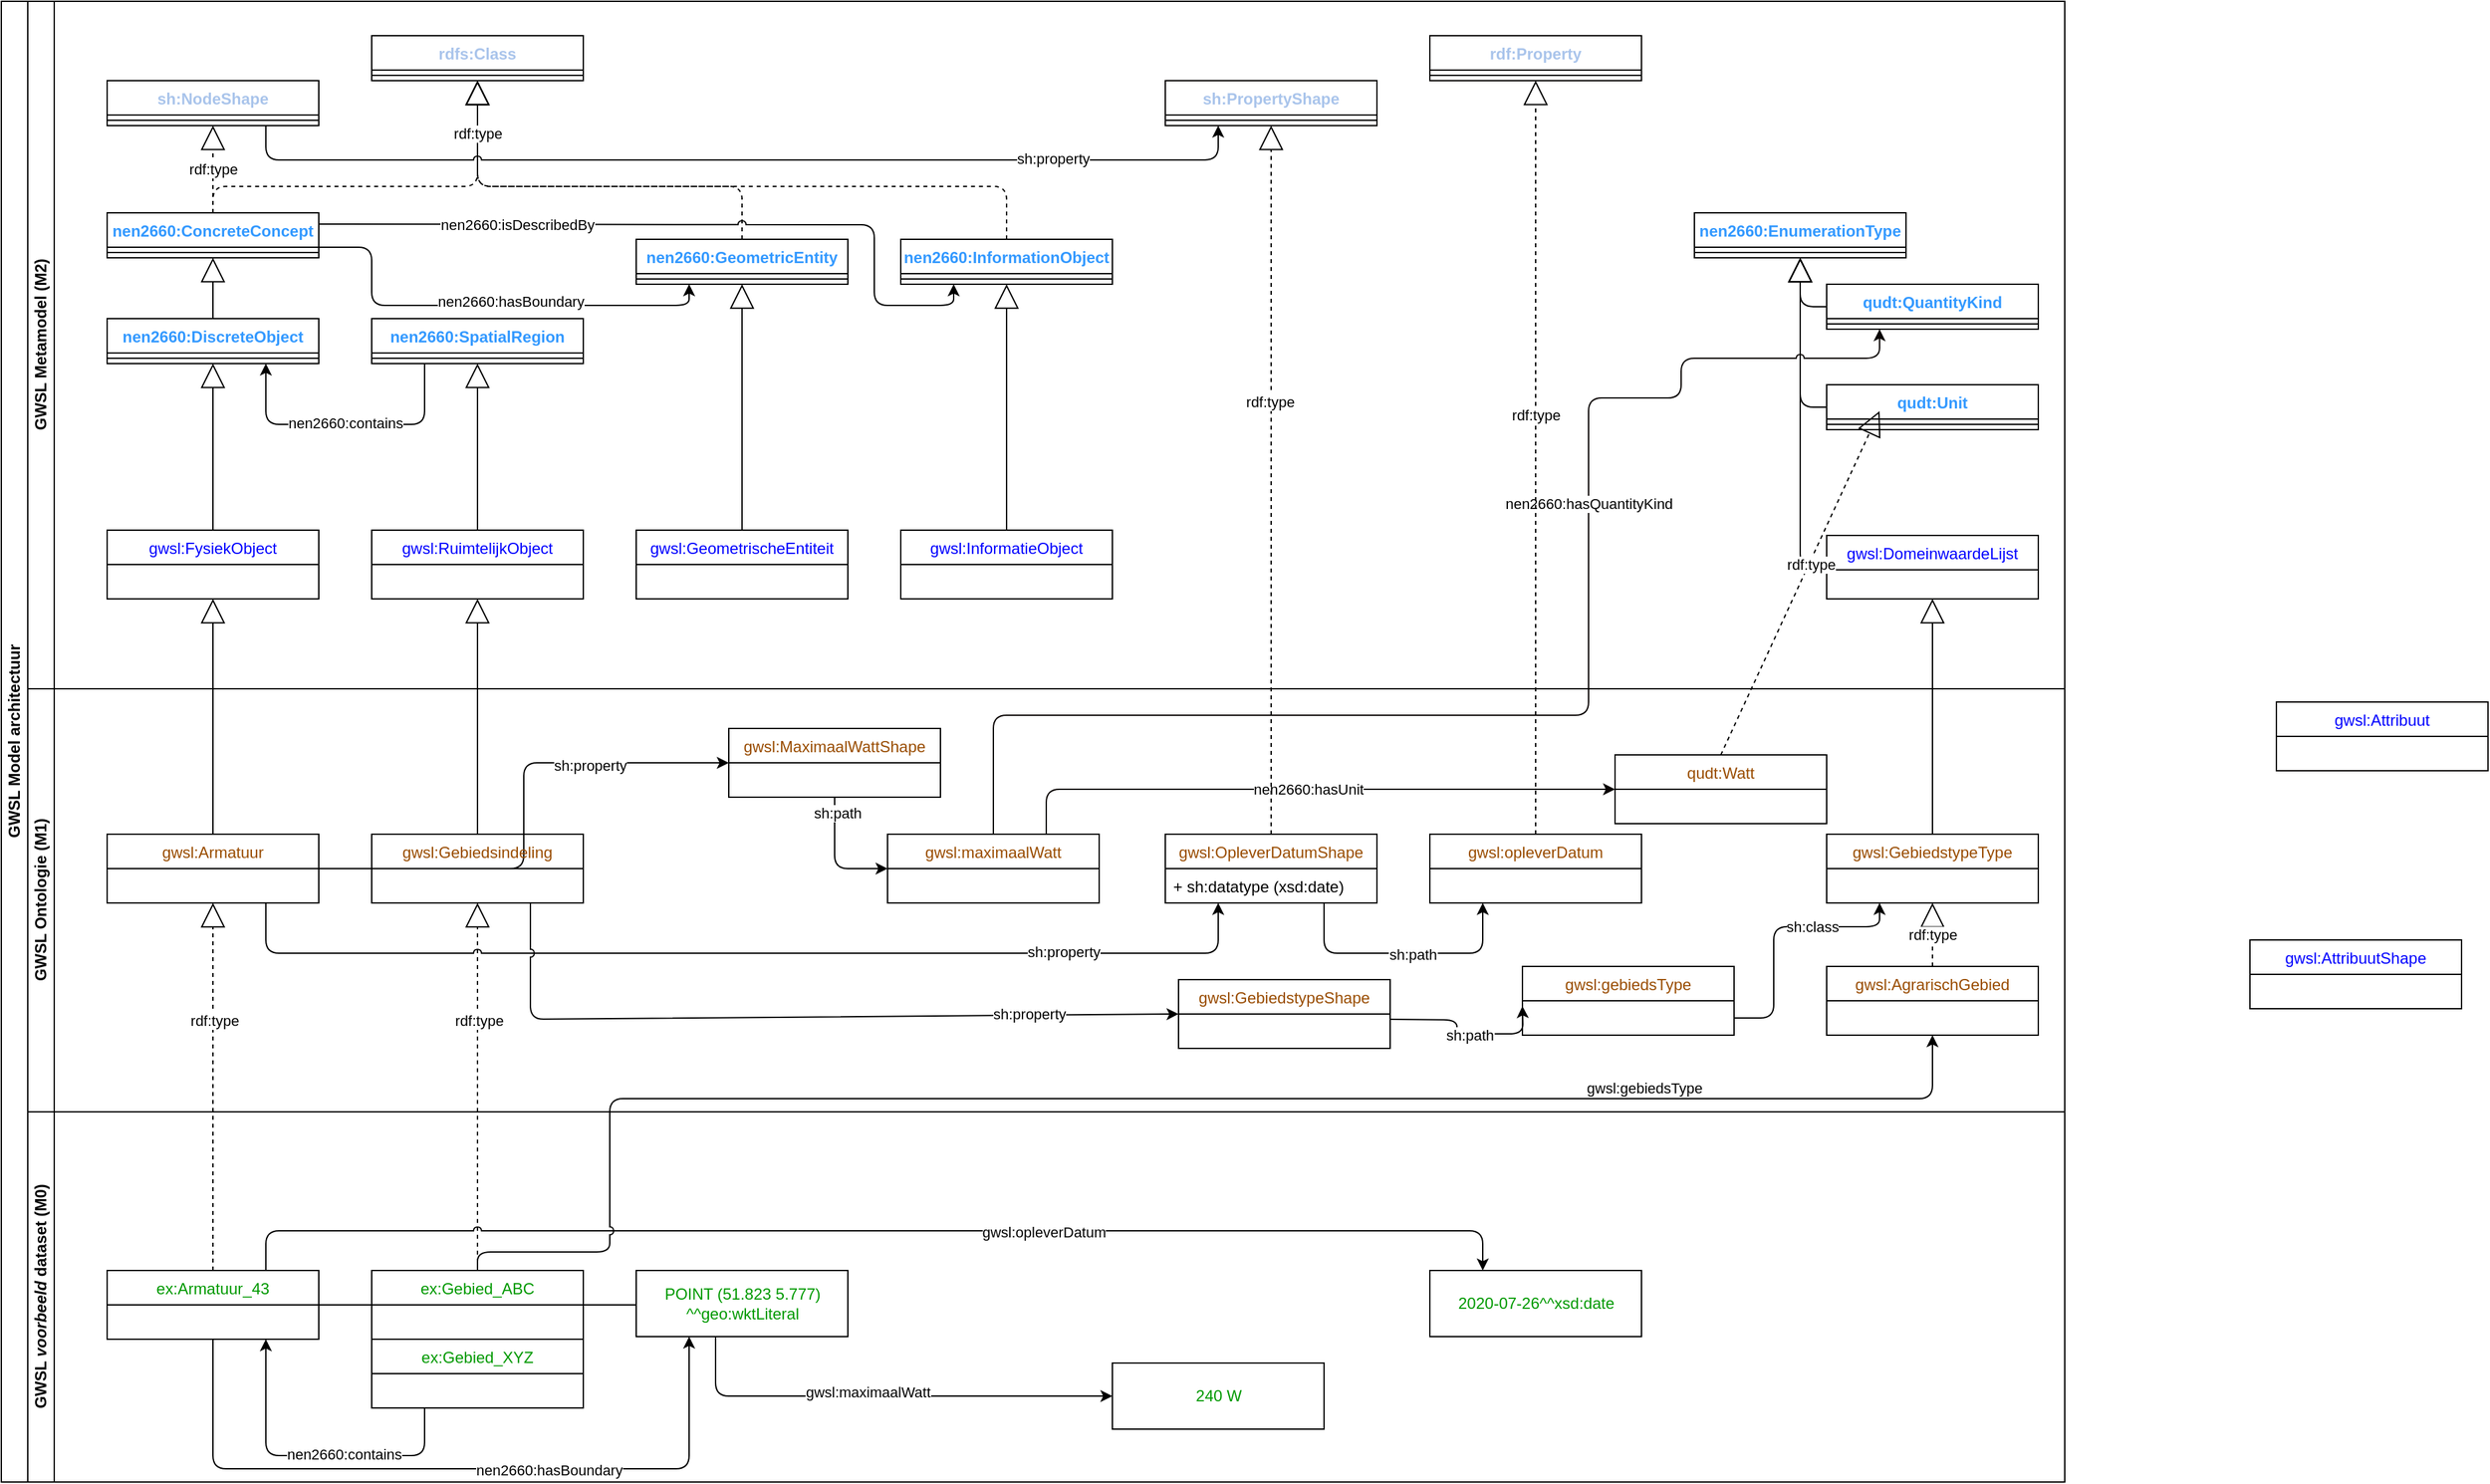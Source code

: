 <mxfile version="14.9.2" type="github">
  <diagram id="prtHgNgQTEPvFCAcTncT" name="Page-1">
    <mxGraphModel dx="2062" dy="1122" grid="1" gridSize="10" guides="1" tooltips="1" connect="1" arrows="1" fold="1" page="1" pageScale="1" pageWidth="1654" pageHeight="1169" math="0" shadow="0">
      <root>
        <mxCell id="0" />
        <mxCell id="1" parent="0" />
        <mxCell id="dNxyNK7c78bLwvsdeMH5-19" value="GWSL Model architectuur" style="swimlane;html=1;childLayout=stackLayout;resizeParent=1;resizeParentMax=0;horizontal=0;startSize=20;horizontalStack=0;" parent="1" vertex="1">
          <mxGeometry x="40" y="40" width="1560" height="1120" as="geometry">
            <mxRectangle x="120" y="120" width="30" height="50" as="alternateBounds" />
          </mxGeometry>
        </mxCell>
        <mxCell id="dNxyNK7c78bLwvsdeMH5-20" value="GWSL Metamodel (M2)" style="swimlane;html=1;startSize=20;horizontal=0;" parent="dNxyNK7c78bLwvsdeMH5-19" vertex="1">
          <mxGeometry x="20" width="1540" height="520" as="geometry">
            <mxRectangle x="20" width="1540" height="20" as="alternateBounds" />
          </mxGeometry>
        </mxCell>
        <mxCell id="ITeB4xRi5K-im_U4vZZ5-93" value="" style="endArrow=block;endSize=16;endFill=0;html=1;exitX=0.5;exitY=0;exitDx=0;exitDy=0;dashed=1;" parent="dNxyNK7c78bLwvsdeMH5-20" source="ITeB4xRi5K-im_U4vZZ5-81" edge="1">
          <mxGeometry width="160" relative="1" as="geometry">
            <mxPoint x="550" y="190" as="sourcePoint" />
            <mxPoint x="340" y="60" as="targetPoint" />
            <Array as="points">
              <mxPoint x="740" y="140" />
              <mxPoint x="340" y="140" />
            </Array>
          </mxGeometry>
        </mxCell>
        <mxCell id="ITeB4xRi5K-im_U4vZZ5-92" value="" style="endArrow=block;endSize=16;endFill=0;html=1;entryX=0.5;entryY=1;entryDx=0;entryDy=0;exitX=0.5;exitY=0;exitDx=0;exitDy=0;dashed=1;" parent="dNxyNK7c78bLwvsdeMH5-20" source="ITeB4xRi5K-im_U4vZZ5-16" target="ITeB4xRi5K-im_U4vZZ5-38" edge="1">
          <mxGeometry width="160" relative="1" as="geometry">
            <mxPoint x="150" y="170" as="sourcePoint" />
            <mxPoint x="350" y="70" as="targetPoint" />
            <Array as="points">
              <mxPoint x="540" y="140" />
              <mxPoint x="340" y="140" />
            </Array>
          </mxGeometry>
        </mxCell>
        <mxCell id="ITeB4xRi5K-im_U4vZZ5-11" value="gwsl:FysiekObject" style="swimlane;fontStyle=0;childLayout=stackLayout;horizontal=1;startSize=26;fillColor=none;horizontalStack=0;resizeParent=1;resizeParentMax=0;resizeLast=0;collapsible=1;marginBottom=0;fontColor=#0000FF;" parent="dNxyNK7c78bLwvsdeMH5-20" vertex="1">
          <mxGeometry x="60" y="400" width="160" height="52" as="geometry" />
        </mxCell>
        <mxCell id="ITeB4xRi5K-im_U4vZZ5-13" value="" style="endArrow=block;endSize=16;endFill=0;html=1;entryX=0.5;entryY=1;entryDx=0;entryDy=0;" parent="dNxyNK7c78bLwvsdeMH5-20" source="ITeB4xRi5K-im_U4vZZ5-11" target="ITeB4xRi5K-im_U4vZZ5-5" edge="1">
          <mxGeometry width="160" relative="1" as="geometry">
            <mxPoint x="-145" y="400" as="sourcePoint" />
            <mxPoint x="15" y="400" as="targetPoint" />
          </mxGeometry>
        </mxCell>
        <mxCell id="ITeB4xRi5K-im_U4vZZ5-14" value="gwsl:RuimtelijkObject" style="swimlane;fontStyle=0;childLayout=stackLayout;horizontal=1;startSize=26;fillColor=none;horizontalStack=0;resizeParent=1;resizeParentMax=0;resizeLast=0;collapsible=1;marginBottom=0;fontColor=#0000FF;" parent="dNxyNK7c78bLwvsdeMH5-20" vertex="1">
          <mxGeometry x="260" y="400" width="160" height="52" as="geometry" />
        </mxCell>
        <mxCell id="ITeB4xRi5K-im_U4vZZ5-15" value="" style="endArrow=block;endSize=16;endFill=0;html=1;exitX=0.5;exitY=0;exitDx=0;exitDy=0;" parent="dNxyNK7c78bLwvsdeMH5-20" source="ITeB4xRi5K-im_U4vZZ5-14" target="ITeB4xRi5K-im_U4vZZ5-10" edge="1">
          <mxGeometry width="160" relative="1" as="geometry">
            <mxPoint x="-35" y="360" as="sourcePoint" />
            <mxPoint x="-35" y="224" as="targetPoint" />
          </mxGeometry>
        </mxCell>
        <mxCell id="ITeB4xRi5K-im_U4vZZ5-18" value="nen2660:EnumerationType" style="swimlane;fontStyle=1;align=center;verticalAlign=top;childLayout=stackLayout;horizontal=1;startSize=26;horizontalStack=0;resizeParent=1;resizeParentMax=0;resizeLast=0;collapsible=1;marginBottom=0;fontColor=#3399FF;" parent="dNxyNK7c78bLwvsdeMH5-20" vertex="1">
          <mxGeometry x="1260" y="160" width="160" height="34" as="geometry" />
        </mxCell>
        <mxCell id="ITeB4xRi5K-im_U4vZZ5-19" value="" style="line;strokeWidth=1;fillColor=none;align=left;verticalAlign=middle;spacingTop=-1;spacingLeft=3;spacingRight=3;rotatable=0;labelPosition=right;points=[];portConstraint=eastwest;" parent="ITeB4xRi5K-im_U4vZZ5-18" vertex="1">
          <mxGeometry y="26" width="160" height="8" as="geometry" />
        </mxCell>
        <mxCell id="ITeB4xRi5K-im_U4vZZ5-20" value="qudt:QuantityKind" style="swimlane;fontStyle=1;align=center;verticalAlign=top;childLayout=stackLayout;horizontal=1;startSize=26;horizontalStack=0;resizeParent=1;resizeParentMax=0;resizeLast=0;collapsible=1;marginBottom=0;labelBackgroundColor=none;fontColor=#3399FF;" parent="dNxyNK7c78bLwvsdeMH5-20" vertex="1">
          <mxGeometry x="1360" y="214" width="160" height="34" as="geometry" />
        </mxCell>
        <mxCell id="ITeB4xRi5K-im_U4vZZ5-21" value="" style="line;strokeWidth=1;fillColor=none;align=left;verticalAlign=middle;spacingTop=-1;spacingLeft=3;spacingRight=3;rotatable=0;labelPosition=right;points=[];portConstraint=eastwest;labelBackgroundColor=#FF9999;" parent="ITeB4xRi5K-im_U4vZZ5-20" vertex="1">
          <mxGeometry y="26" width="160" height="8" as="geometry" />
        </mxCell>
        <mxCell id="ITeB4xRi5K-im_U4vZZ5-22" value="qudt:Unit" style="swimlane;fontStyle=1;align=center;verticalAlign=top;childLayout=stackLayout;horizontal=1;startSize=26;horizontalStack=0;resizeParent=1;resizeParentMax=0;resizeLast=0;collapsible=1;marginBottom=0;labelBackgroundColor=none;fontColor=#3399FF;" parent="dNxyNK7c78bLwvsdeMH5-20" vertex="1">
          <mxGeometry x="1360" y="290" width="160" height="34" as="geometry" />
        </mxCell>
        <mxCell id="ITeB4xRi5K-im_U4vZZ5-23" value="" style="line;strokeWidth=1;fillColor=none;align=left;verticalAlign=middle;spacingTop=-1;spacingLeft=3;spacingRight=3;rotatable=0;labelPosition=right;points=[];portConstraint=eastwest;labelBackgroundColor=#FF9999;" parent="ITeB4xRi5K-im_U4vZZ5-22" vertex="1">
          <mxGeometry y="26" width="160" height="8" as="geometry" />
        </mxCell>
        <mxCell id="ITeB4xRi5K-im_U4vZZ5-25" value="rdf:Property" style="swimlane;fontStyle=1;align=center;verticalAlign=top;childLayout=stackLayout;horizontal=1;startSize=26;horizontalStack=0;resizeParent=1;resizeParentMax=0;resizeLast=0;collapsible=1;marginBottom=0;strokeColor=#050302;fillColor=#FFFFFF;labelBackgroundColor=none;labelBorderColor=none;fontColor=#A9C4EB;" parent="dNxyNK7c78bLwvsdeMH5-20" vertex="1">
          <mxGeometry x="1060" y="26" width="160" height="34" as="geometry" />
        </mxCell>
        <mxCell id="ITeB4xRi5K-im_U4vZZ5-26" value="" style="line;strokeWidth=1;fillColor=none;align=left;verticalAlign=middle;spacingTop=-1;spacingLeft=3;spacingRight=3;rotatable=0;labelPosition=right;points=[];portConstraint=eastwest;" parent="ITeB4xRi5K-im_U4vZZ5-25" vertex="1">
          <mxGeometry y="26" width="160" height="8" as="geometry" />
        </mxCell>
        <mxCell id="ITeB4xRi5K-im_U4vZZ5-30" value="gwsl:GeometrischeEntiteit" style="swimlane;fontStyle=0;childLayout=stackLayout;horizontal=1;startSize=26;fillColor=none;horizontalStack=0;resizeParent=1;resizeParentMax=0;resizeLast=0;collapsible=1;marginBottom=0;fontColor=#0000FF;" parent="dNxyNK7c78bLwvsdeMH5-20" vertex="1">
          <mxGeometry x="460" y="400" width="160" height="52" as="geometry" />
        </mxCell>
        <mxCell id="ITeB4xRi5K-im_U4vZZ5-31" value="" style="endArrow=block;endSize=16;endFill=0;html=1;exitX=0.5;exitY=0;exitDx=0;exitDy=0;" parent="dNxyNK7c78bLwvsdeMH5-20" source="ITeB4xRi5K-im_U4vZZ5-30" target="ITeB4xRi5K-im_U4vZZ5-17" edge="1">
          <mxGeometry width="160" relative="1" as="geometry">
            <mxPoint x="434.41" y="350" as="sourcePoint" />
            <mxPoint x="434.41" y="214" as="targetPoint" />
          </mxGeometry>
        </mxCell>
        <mxCell id="ITeB4xRi5K-im_U4vZZ5-40" value="sh:NodeShape" style="swimlane;fontStyle=1;align=center;verticalAlign=top;childLayout=stackLayout;horizontal=1;startSize=26;horizontalStack=0;resizeParent=1;resizeParentMax=0;resizeLast=0;collapsible=1;marginBottom=0;labelBackgroundColor=none;labelBorderColor=none;fontColor=#A9C4EB;" parent="dNxyNK7c78bLwvsdeMH5-20" vertex="1">
          <mxGeometry x="60" y="60" width="160" height="34" as="geometry" />
        </mxCell>
        <mxCell id="ITeB4xRi5K-im_U4vZZ5-41" value="" style="line;strokeWidth=1;fillColor=none;align=left;verticalAlign=middle;spacingTop=-1;spacingLeft=3;spacingRight=3;rotatable=0;labelPosition=right;points=[];portConstraint=eastwest;" parent="ITeB4xRi5K-im_U4vZZ5-40" vertex="1">
          <mxGeometry y="26" width="160" height="8" as="geometry" />
        </mxCell>
        <mxCell id="ITeB4xRi5K-im_U4vZZ5-45" value="" style="endArrow=block;endSize=16;endFill=0;html=1;entryX=0.5;entryY=1;entryDx=0;entryDy=0;exitX=0;exitY=0.5;exitDx=0;exitDy=0;" parent="dNxyNK7c78bLwvsdeMH5-20" source="ITeB4xRi5K-im_U4vZZ5-22" target="ITeB4xRi5K-im_U4vZZ5-18" edge="1">
          <mxGeometry width="160" relative="1" as="geometry">
            <mxPoint x="290" y="250" as="sourcePoint" />
            <mxPoint x="290" y="204.0" as="targetPoint" />
            <Array as="points">
              <mxPoint x="1340" y="307" />
              <mxPoint x="1340" y="220" />
            </Array>
          </mxGeometry>
        </mxCell>
        <mxCell id="ITeB4xRi5K-im_U4vZZ5-46" value="" style="endArrow=block;endSize=16;endFill=0;html=1;entryX=0.5;entryY=1;entryDx=0;entryDy=0;exitX=0;exitY=0.5;exitDx=0;exitDy=0;" parent="dNxyNK7c78bLwvsdeMH5-20" source="ITeB4xRi5K-im_U4vZZ5-20" target="ITeB4xRi5K-im_U4vZZ5-18" edge="1">
          <mxGeometry width="160" relative="1" as="geometry">
            <mxPoint x="1300" y="270" as="sourcePoint" />
            <mxPoint x="1350" y="204.0" as="targetPoint" />
            <Array as="points">
              <mxPoint x="1340" y="231" />
            </Array>
          </mxGeometry>
        </mxCell>
        <mxCell id="ITeB4xRi5K-im_U4vZZ5-79" value="sh:PropertyShape" style="swimlane;fontStyle=1;align=center;verticalAlign=top;childLayout=stackLayout;horizontal=1;startSize=26;horizontalStack=0;resizeParent=1;resizeParentMax=0;resizeLast=0;collapsible=1;marginBottom=0;strokeColor=#050302;fillColor=#FFFFFF;labelBackgroundColor=none;labelBorderColor=none;fontColor=#A9C4EB;" parent="dNxyNK7c78bLwvsdeMH5-20" vertex="1">
          <mxGeometry x="860" y="60" width="160" height="34" as="geometry" />
        </mxCell>
        <mxCell id="ITeB4xRi5K-im_U4vZZ5-80" value="" style="line;strokeWidth=1;fillColor=none;align=left;verticalAlign=middle;spacingTop=-1;spacingLeft=3;spacingRight=3;rotatable=0;labelPosition=right;points=[];portConstraint=eastwest;" parent="ITeB4xRi5K-im_U4vZZ5-79" vertex="1">
          <mxGeometry y="26" width="160" height="8" as="geometry" />
        </mxCell>
        <mxCell id="ITeB4xRi5K-im_U4vZZ5-5" value="nen2660:DiscreteObject" style="swimlane;fontStyle=1;align=center;verticalAlign=top;childLayout=stackLayout;horizontal=1;startSize=26;horizontalStack=0;resizeParent=1;resizeParentMax=0;resizeLast=0;collapsible=1;marginBottom=0;fontColor=#3399FF;" parent="dNxyNK7c78bLwvsdeMH5-20" vertex="1">
          <mxGeometry x="60" y="240" width="160" height="34" as="geometry" />
        </mxCell>
        <mxCell id="ITeB4xRi5K-im_U4vZZ5-6" value="" style="line;strokeWidth=1;fillColor=none;align=left;verticalAlign=middle;spacingTop=-1;spacingLeft=3;spacingRight=3;rotatable=0;labelPosition=right;points=[];portConstraint=eastwest;" parent="ITeB4xRi5K-im_U4vZZ5-5" vertex="1">
          <mxGeometry y="26" width="160" height="8" as="geometry" />
        </mxCell>
        <mxCell id="ITeB4xRi5K-im_U4vZZ5-9" value="nen2660:SpatialRegion" style="swimlane;fontStyle=1;align=center;verticalAlign=top;childLayout=stackLayout;horizontal=1;startSize=26;horizontalStack=0;resizeParent=1;resizeParentMax=0;resizeLast=0;collapsible=1;marginBottom=0;fontColor=#3399FF;" parent="dNxyNK7c78bLwvsdeMH5-20" vertex="1">
          <mxGeometry x="260" y="240" width="160" height="34" as="geometry" />
        </mxCell>
        <mxCell id="ITeB4xRi5K-im_U4vZZ5-10" value="" style="line;strokeWidth=1;fillColor=none;align=left;verticalAlign=middle;spacingTop=-1;spacingLeft=3;spacingRight=3;rotatable=0;labelPosition=right;points=[];portConstraint=eastwest;fontColor=#3399FF;" parent="ITeB4xRi5K-im_U4vZZ5-9" vertex="1">
          <mxGeometry y="26" width="160" height="8" as="geometry" />
        </mxCell>
        <mxCell id="ITeB4xRi5K-im_U4vZZ5-1" style="edgeStyle=orthogonalEdgeStyle;rounded=1;orthogonalLoop=1;jettySize=auto;html=1;entryX=0.25;entryY=1;entryDx=0;entryDy=0;startArrow=classic;startFill=1;endArrow=none;endFill=0;exitX=0.75;exitY=1;exitDx=0;exitDy=0;" parent="dNxyNK7c78bLwvsdeMH5-20" source="ITeB4xRi5K-im_U4vZZ5-5" target="ITeB4xRi5K-im_U4vZZ5-9" edge="1">
          <mxGeometry relative="1" as="geometry">
            <mxPoint x="220" y="297" as="sourcePoint" />
            <mxPoint x="300" y="297" as="targetPoint" />
            <Array as="points">
              <mxPoint x="180" y="320" />
              <mxPoint x="300" y="320" />
            </Array>
          </mxGeometry>
        </mxCell>
        <mxCell id="ITeB4xRi5K-im_U4vZZ5-2" value="nen2660:contains" style="edgeLabel;html=1;align=center;verticalAlign=middle;resizable=0;points=[];" parent="ITeB4xRi5K-im_U4vZZ5-1" vertex="1" connectable="0">
          <mxGeometry x="0.211" y="-2" relative="1" as="geometry">
            <mxPoint x="-23" y="-3" as="offset" />
          </mxGeometry>
        </mxCell>
        <mxCell id="ITeB4xRi5K-im_U4vZZ5-16" value="nen2660:GeometricEntity" style="swimlane;fontStyle=1;align=center;verticalAlign=top;childLayout=stackLayout;horizontal=1;startSize=26;horizontalStack=0;resizeParent=1;resizeParentMax=0;resizeLast=0;collapsible=1;marginBottom=0;fontColor=#3399FF;" parent="dNxyNK7c78bLwvsdeMH5-20" vertex="1">
          <mxGeometry x="460" y="180" width="160" height="34" as="geometry" />
        </mxCell>
        <mxCell id="ITeB4xRi5K-im_U4vZZ5-17" value="" style="line;strokeWidth=1;fillColor=none;align=left;verticalAlign=middle;spacingTop=-1;spacingLeft=3;spacingRight=3;rotatable=0;labelPosition=right;points=[];portConstraint=eastwest;" parent="ITeB4xRi5K-im_U4vZZ5-16" vertex="1">
          <mxGeometry y="26" width="160" height="8" as="geometry" />
        </mxCell>
        <mxCell id="ITeB4xRi5K-im_U4vZZ5-81" value="nen2660:InformationObject" style="swimlane;fontStyle=1;align=center;verticalAlign=top;childLayout=stackLayout;horizontal=1;startSize=26;horizontalStack=0;resizeParent=1;resizeParentMax=0;resizeLast=0;collapsible=1;marginBottom=0;fontColor=#3399FF;" parent="dNxyNK7c78bLwvsdeMH5-20" vertex="1">
          <mxGeometry x="660" y="180" width="160" height="34" as="geometry" />
        </mxCell>
        <mxCell id="ITeB4xRi5K-im_U4vZZ5-82" value="" style="line;strokeWidth=1;fillColor=none;align=left;verticalAlign=middle;spacingTop=-1;spacingLeft=3;spacingRight=3;rotatable=0;labelPosition=right;points=[];portConstraint=eastwest;" parent="ITeB4xRi5K-im_U4vZZ5-81" vertex="1">
          <mxGeometry y="26" width="160" height="8" as="geometry" />
        </mxCell>
        <mxCell id="ITeB4xRi5K-im_U4vZZ5-34" value="nen2660:ConcreteConcept" style="swimlane;fontStyle=1;align=center;verticalAlign=top;childLayout=stackLayout;horizontal=1;startSize=26;horizontalStack=0;resizeParent=1;resizeParentMax=0;resizeLast=0;collapsible=1;marginBottom=0;fontColor=#3399FF;" parent="dNxyNK7c78bLwvsdeMH5-20" vertex="1">
          <mxGeometry x="60" y="160" width="160" height="34" as="geometry" />
        </mxCell>
        <mxCell id="ITeB4xRi5K-im_U4vZZ5-35" value="" style="line;strokeWidth=1;fillColor=none;align=left;verticalAlign=middle;spacingTop=-1;spacingLeft=3;spacingRight=3;rotatable=0;labelPosition=right;points=[];portConstraint=eastwest;" parent="ITeB4xRi5K-im_U4vZZ5-34" vertex="1">
          <mxGeometry y="26" width="160" height="8" as="geometry" />
        </mxCell>
        <mxCell id="ITeB4xRi5K-im_U4vZZ5-36" value="" style="endArrow=block;endSize=16;endFill=0;html=1;entryX=0.5;entryY=1;entryDx=0;entryDy=0;exitX=0.5;exitY=0;exitDx=0;exitDy=0;" parent="dNxyNK7c78bLwvsdeMH5-20" source="ITeB4xRi5K-im_U4vZZ5-5" target="ITeB4xRi5K-im_U4vZZ5-34" edge="1">
          <mxGeometry width="160" relative="1" as="geometry">
            <mxPoint x="140" y="290" as="sourcePoint" />
            <mxPoint x="150" y="324.0" as="targetPoint" />
          </mxGeometry>
        </mxCell>
        <mxCell id="ITeB4xRi5K-im_U4vZZ5-7" style="edgeStyle=orthogonalEdgeStyle;rounded=1;orthogonalLoop=1;jettySize=auto;html=1;startArrow=none;startFill=0;endArrow=classic;endFill=1;entryX=0.25;entryY=1;entryDx=0;entryDy=0;" parent="dNxyNK7c78bLwvsdeMH5-20" target="ITeB4xRi5K-im_U4vZZ5-16" edge="1">
          <mxGeometry relative="1" as="geometry">
            <mxPoint x="220" y="186" as="sourcePoint" />
            <mxPoint x="470" y="210" as="targetPoint" />
            <Array as="points">
              <mxPoint x="260" y="186" />
              <mxPoint x="260" y="230" />
              <mxPoint x="500" y="230" />
            </Array>
          </mxGeometry>
        </mxCell>
        <mxCell id="ITeB4xRi5K-im_U4vZZ5-8" value="nen2660:hasBoundary" style="edgeLabel;html=1;align=center;verticalAlign=middle;resizable=0;points=[];" parent="ITeB4xRi5K-im_U4vZZ5-7" vertex="1" connectable="0">
          <mxGeometry x="-0.138" y="-3" relative="1" as="geometry">
            <mxPoint x="42" y="-6" as="offset" />
          </mxGeometry>
        </mxCell>
        <mxCell id="ITeB4xRi5K-im_U4vZZ5-44" value="rdf:type" style="endArrow=block;endSize=16;endFill=0;html=1;entryX=0.5;entryY=1;entryDx=0;entryDy=0;exitX=0.5;exitY=0;exitDx=0;exitDy=0;dashed=1;" parent="dNxyNK7c78bLwvsdeMH5-20" source="ITeB4xRi5K-im_U4vZZ5-34" target="ITeB4xRi5K-im_U4vZZ5-40" edge="1">
          <mxGeometry width="160" relative="1" as="geometry">
            <mxPoint x="150" y="130" as="sourcePoint" />
            <mxPoint x="150" y="64.0" as="targetPoint" />
          </mxGeometry>
        </mxCell>
        <mxCell id="ITeB4xRi5K-im_U4vZZ5-83" style="edgeStyle=orthogonalEdgeStyle;rounded=1;orthogonalLoop=1;jettySize=auto;html=1;exitX=1;exitY=0.25;exitDx=0;exitDy=0;entryX=0.25;entryY=1;entryDx=0;entryDy=0;startArrow=none;startFill=0;endArrow=classic;endFill=1;jumpStyle=arc;" parent="dNxyNK7c78bLwvsdeMH5-20" source="ITeB4xRi5K-im_U4vZZ5-34" target="ITeB4xRi5K-im_U4vZZ5-81" edge="1">
          <mxGeometry relative="1" as="geometry">
            <mxPoint x="230" y="187" as="sourcePoint" />
            <mxPoint x="550" y="187" as="targetPoint" />
            <Array as="points">
              <mxPoint x="240" y="169" />
              <mxPoint x="640" y="169" />
              <mxPoint x="640" y="230" />
              <mxPoint x="700" y="230" />
            </Array>
          </mxGeometry>
        </mxCell>
        <mxCell id="ITeB4xRi5K-im_U4vZZ5-84" value="nen2660:isDescribedBy" style="edgeLabel;html=1;align=center;verticalAlign=middle;resizable=0;points=[];" parent="ITeB4xRi5K-im_U4vZZ5-83" vertex="1" connectable="0">
          <mxGeometry x="-0.138" y="-3" relative="1" as="geometry">
            <mxPoint x="-90" y="-3" as="offset" />
          </mxGeometry>
        </mxCell>
        <mxCell id="ITeB4xRi5K-im_U4vZZ5-38" value="rdfs:Class" style="swimlane;fontStyle=1;align=center;verticalAlign=top;childLayout=stackLayout;horizontal=1;startSize=26;horizontalStack=0;resizeParent=1;resizeParentMax=0;resizeLast=0;collapsible=1;marginBottom=0;labelBackgroundColor=none;labelBorderColor=none;fontColor=#A9C4EB;" parent="dNxyNK7c78bLwvsdeMH5-20" vertex="1">
          <mxGeometry x="260" y="26" width="160" height="34" as="geometry" />
        </mxCell>
        <mxCell id="ITeB4xRi5K-im_U4vZZ5-39" value="" style="line;strokeWidth=1;fillColor=none;align=left;verticalAlign=middle;spacingTop=-1;spacingLeft=3;spacingRight=3;rotatable=0;labelPosition=right;points=[];portConstraint=eastwest;" parent="ITeB4xRi5K-im_U4vZZ5-38" vertex="1">
          <mxGeometry y="26" width="160" height="8" as="geometry" />
        </mxCell>
        <mxCell id="ITeB4xRi5K-im_U4vZZ5-42" value="rdf:type" style="endArrow=block;endSize=16;endFill=0;html=1;exitX=0.5;exitY=0;exitDx=0;exitDy=0;dashed=1;" parent="dNxyNK7c78bLwvsdeMH5-20" source="ITeB4xRi5K-im_U4vZZ5-34" edge="1">
          <mxGeometry x="0.733" width="160" relative="1" as="geometry">
            <mxPoint x="150" y="210" as="sourcePoint" />
            <mxPoint x="340" y="60" as="targetPoint" />
            <Array as="points">
              <mxPoint x="140" y="140" />
              <mxPoint x="340" y="140" />
            </Array>
            <mxPoint as="offset" />
          </mxGeometry>
        </mxCell>
        <mxCell id="ITeB4xRi5K-im_U4vZZ5-86" value="gwsl:InformatieObject" style="swimlane;fontStyle=0;childLayout=stackLayout;horizontal=1;startSize=26;fillColor=none;horizontalStack=0;resizeParent=1;resizeParentMax=0;resizeLast=0;collapsible=1;marginBottom=0;fontColor=#0000FF;" parent="dNxyNK7c78bLwvsdeMH5-20" vertex="1">
          <mxGeometry x="660" y="400" width="160" height="52" as="geometry" />
        </mxCell>
        <mxCell id="ITeB4xRi5K-im_U4vZZ5-87" value="" style="endArrow=block;endSize=16;endFill=0;html=1;exitX=0.5;exitY=0;exitDx=0;exitDy=0;entryX=0.5;entryY=1;entryDx=0;entryDy=0;" parent="dNxyNK7c78bLwvsdeMH5-20" source="ITeB4xRi5K-im_U4vZZ5-86" target="ITeB4xRi5K-im_U4vZZ5-81" edge="1">
          <mxGeometry width="160" relative="1" as="geometry">
            <mxPoint x="550" y="410" as="sourcePoint" />
            <mxPoint x="550" y="184.0" as="targetPoint" />
          </mxGeometry>
        </mxCell>
        <mxCell id="ITeB4xRi5K-im_U4vZZ5-101" value="gwsl:DomeinwaardeLijst" style="swimlane;fontStyle=0;childLayout=stackLayout;horizontal=1;startSize=26;horizontalStack=0;resizeParent=1;resizeParentMax=0;resizeLast=0;collapsible=1;marginBottom=0;strokeColor=#050302;fillColor=#FFFFFF;fontColor=#0000FF;" parent="dNxyNK7c78bLwvsdeMH5-20" vertex="1">
          <mxGeometry x="1360" y="404" width="160" height="48" as="geometry" />
        </mxCell>
        <mxCell id="ITeB4xRi5K-im_U4vZZ5-102" value="" style="endArrow=block;endSize=16;endFill=0;html=1;entryX=0.5;entryY=1;entryDx=0;entryDy=0;exitX=0;exitY=0.5;exitDx=0;exitDy=0;" parent="dNxyNK7c78bLwvsdeMH5-20" source="ITeB4xRi5K-im_U4vZZ5-101" target="ITeB4xRi5K-im_U4vZZ5-18" edge="1">
          <mxGeometry width="160" relative="1" as="geometry">
            <mxPoint x="1370" y="347" as="sourcePoint" />
            <mxPoint x="1350" y="204" as="targetPoint" />
            <Array as="points">
              <mxPoint x="1340" y="428" />
            </Array>
          </mxGeometry>
        </mxCell>
        <mxCell id="ITeB4xRi5K-im_U4vZZ5-95" value="" style="endArrow=classic;html=1;exitX=0.75;exitY=1;exitDx=0;exitDy=0;entryX=0.25;entryY=1;entryDx=0;entryDy=0;jumpStyle=arc;" parent="dNxyNK7c78bLwvsdeMH5-20" source="ITeB4xRi5K-im_U4vZZ5-40" target="ITeB4xRi5K-im_U4vZZ5-79" edge="1">
          <mxGeometry width="50" height="50" relative="1" as="geometry">
            <mxPoint x="430" y="53" as="sourcePoint" />
            <mxPoint x="1070" y="53" as="targetPoint" />
            <Array as="points">
              <mxPoint x="180" y="120" />
              <mxPoint x="900" y="120" />
            </Array>
          </mxGeometry>
        </mxCell>
        <mxCell id="ITeB4xRi5K-im_U4vZZ5-96" value="sh:property" style="edgeLabel;html=1;align=center;verticalAlign=middle;resizable=0;points=[];" parent="ITeB4xRi5K-im_U4vZZ5-95" vertex="1" connectable="0">
          <mxGeometry x="0.609" y="1" relative="1" as="geometry">
            <mxPoint as="offset" />
          </mxGeometry>
        </mxCell>
        <mxCell id="ITeB4xRi5K-im_U4vZZ5-109" value="" style="endArrow=block;endSize=16;endFill=0;html=1;entryX=0.5;entryY=1;entryDx=0;entryDy=0;exitX=0.5;exitY=0;exitDx=0;exitDy=0;dashed=1;" parent="dNxyNK7c78bLwvsdeMH5-19" source="ITeB4xRi5K-im_U4vZZ5-105" target="ITeB4xRi5K-im_U4vZZ5-110" edge="1">
          <mxGeometry width="160" relative="1" as="geometry">
            <mxPoint x="170" y="410.0" as="sourcePoint" />
            <mxPoint x="170" y="284" as="targetPoint" />
          </mxGeometry>
        </mxCell>
        <mxCell id="ITeB4xRi5K-im_U4vZZ5-111" value="rdf:type" style="edgeLabel;html=1;align=center;verticalAlign=middle;resizable=0;points=[];" parent="ITeB4xRi5K-im_U4vZZ5-109" vertex="1" connectable="0">
          <mxGeometry x="0.363" y="-1" relative="1" as="geometry">
            <mxPoint as="offset" />
          </mxGeometry>
        </mxCell>
        <mxCell id="ITeB4xRi5K-im_U4vZZ5-112" value="" style="endArrow=block;endSize=16;endFill=0;html=1;entryX=0.5;entryY=1;entryDx=0;entryDy=0;exitX=0.5;exitY=0;exitDx=0;exitDy=0;" parent="dNxyNK7c78bLwvsdeMH5-19" source="ITeB4xRi5K-im_U4vZZ5-110" target="ITeB4xRi5K-im_U4vZZ5-11" edge="1">
          <mxGeometry width="160" relative="1" as="geometry">
            <mxPoint x="170" y="930" as="sourcePoint" />
            <mxPoint x="170" y="632" as="targetPoint" />
          </mxGeometry>
        </mxCell>
        <mxCell id="ITeB4xRi5K-im_U4vZZ5-117" value="" style="endArrow=block;endSize=16;endFill=0;html=1;entryX=0.5;entryY=1;entryDx=0;entryDy=0;exitX=0.5;exitY=0;exitDx=0;exitDy=0;" parent="dNxyNK7c78bLwvsdeMH5-19" source="ITeB4xRi5K-im_U4vZZ5-116" target="ITeB4xRi5K-im_U4vZZ5-14" edge="1">
          <mxGeometry width="160" relative="1" as="geometry">
            <mxPoint x="170" y="640" as="sourcePoint" />
            <mxPoint x="170" y="462" as="targetPoint" />
          </mxGeometry>
        </mxCell>
        <mxCell id="ITeB4xRi5K-im_U4vZZ5-119" value="" style="endArrow=block;endSize=16;endFill=0;html=1;entryX=0.5;entryY=1;entryDx=0;entryDy=0;exitX=0.5;exitY=0;exitDx=0;exitDy=0;dashed=1;" parent="dNxyNK7c78bLwvsdeMH5-19" source="ITeB4xRi5K-im_U4vZZ5-114" target="ITeB4xRi5K-im_U4vZZ5-116" edge="1">
          <mxGeometry width="160" relative="1" as="geometry">
            <mxPoint x="370" y="640" as="sourcePoint" />
            <mxPoint x="370" y="462" as="targetPoint" />
          </mxGeometry>
        </mxCell>
        <mxCell id="ITeB4xRi5K-im_U4vZZ5-120" value="rdf:type" style="edgeLabel;html=1;align=center;verticalAlign=middle;resizable=0;points=[];" parent="ITeB4xRi5K-im_U4vZZ5-119" vertex="1" connectable="0">
          <mxGeometry x="0.363" y="-1" relative="1" as="geometry">
            <mxPoint as="offset" />
          </mxGeometry>
        </mxCell>
        <mxCell id="ITeB4xRi5K-im_U4vZZ5-32" value="nen2660:hasQuantityKind" style="edgeStyle=orthogonalEdgeStyle;rounded=1;orthogonalLoop=1;jettySize=auto;html=1;entryX=0.25;entryY=1;entryDx=0;entryDy=0;fillColor=#f8cecc;jumpStyle=arc;strokeColor=#0A0504;exitX=0.5;exitY=0;exitDx=0;exitDy=0;" parent="dNxyNK7c78bLwvsdeMH5-19" source="jTv7qT2MNvlc-mNZcFPQ-25" target="ITeB4xRi5K-im_U4vZZ5-20" edge="1">
          <mxGeometry x="0.332" relative="1" as="geometry">
            <mxPoint x="1355" y="296" as="sourcePoint" />
            <mxPoint x="1730" y="404" as="targetPoint" />
            <Array as="points">
              <mxPoint x="750" y="540" />
              <mxPoint x="1200" y="540" />
              <mxPoint x="1200" y="300" />
              <mxPoint x="1270" y="300" />
              <mxPoint x="1270" y="270" />
              <mxPoint x="1420" y="270" />
            </Array>
            <mxPoint as="offset" />
          </mxGeometry>
        </mxCell>
        <mxCell id="dNxyNK7c78bLwvsdeMH5-21" value="GWSL Ontologie (M1)" style="swimlane;html=1;startSize=20;horizontal=0;" parent="dNxyNK7c78bLwvsdeMH5-19" vertex="1">
          <mxGeometry x="20" y="520" width="1540" height="320" as="geometry">
            <mxRectangle x="20" y="520" width="1540" height="20" as="alternateBounds" />
          </mxGeometry>
        </mxCell>
        <mxCell id="jTv7qT2MNvlc-mNZcFPQ-32" style="edgeStyle=orthogonalEdgeStyle;rounded=1;jumpStyle=arc;orthogonalLoop=1;jettySize=auto;html=1;entryX=0;entryY=0.5;entryDx=0;entryDy=0;fontColor=#000000;" edge="1" parent="dNxyNK7c78bLwvsdeMH5-21" source="ITeB4xRi5K-im_U4vZZ5-110" target="jTv7qT2MNvlc-mNZcFPQ-24">
          <mxGeometry relative="1" as="geometry" />
        </mxCell>
        <mxCell id="jTv7qT2MNvlc-mNZcFPQ-33" value="sh:property" style="edgeLabel;html=1;align=center;verticalAlign=middle;resizable=0;points=[];fontColor=#000000;" vertex="1" connectable="0" parent="jTv7qT2MNvlc-mNZcFPQ-32">
          <mxGeometry x="0.462" y="-2" relative="1" as="geometry">
            <mxPoint as="offset" />
          </mxGeometry>
        </mxCell>
        <mxCell id="ITeB4xRi5K-im_U4vZZ5-110" value="gwsl:Armatuur" style="swimlane;fontStyle=0;childLayout=stackLayout;horizontal=1;startSize=26;fillColor=none;horizontalStack=0;resizeParent=1;resizeParentMax=0;resizeLast=0;collapsible=1;marginBottom=0;fontColor=#994C00;" parent="dNxyNK7c78bLwvsdeMH5-21" vertex="1">
          <mxGeometry x="60" y="110" width="160" height="52" as="geometry" />
        </mxCell>
        <mxCell id="ITeB4xRi5K-im_U4vZZ5-116" value="gwsl:Gebiedsindeling" style="swimlane;fontStyle=0;childLayout=stackLayout;horizontal=1;startSize=26;fillColor=none;horizontalStack=0;resizeParent=1;resizeParentMax=0;resizeLast=0;collapsible=1;marginBottom=0;fontColor=#994C00;" parent="dNxyNK7c78bLwvsdeMH5-21" vertex="1">
          <mxGeometry x="260" y="110" width="160" height="52" as="geometry" />
        </mxCell>
        <mxCell id="ITeB4xRi5K-im_U4vZZ5-131" value="gwsl:opleverDatum" style="swimlane;fontStyle=0;childLayout=stackLayout;horizontal=1;startSize=26;fillColor=none;horizontalStack=0;resizeParent=1;resizeParentMax=0;resizeLast=0;collapsible=1;marginBottom=0;fontColor=#994C00;" parent="dNxyNK7c78bLwvsdeMH5-21" vertex="1">
          <mxGeometry x="1060" y="110" width="160" height="52" as="geometry" />
        </mxCell>
        <mxCell id="ITeB4xRi5K-im_U4vZZ5-142" value="+ sh:datatype (xsd:date)" style="text;strokeColor=none;fillColor=none;align=left;verticalAlign=top;spacingLeft=4;spacingRight=4;overflow=hidden;rotatable=0;points=[[0,0.5],[1,0.5]];portConstraint=eastwest;" parent="dNxyNK7c78bLwvsdeMH5-21" vertex="1">
          <mxGeometry x="860" y="136" width="160" height="26" as="geometry" />
        </mxCell>
        <mxCell id="jTv7qT2MNvlc-mNZcFPQ-11" value="gwsl:GebiedstypeType" style="swimlane;fontStyle=0;childLayout=stackLayout;horizontal=1;startSize=26;fillColor=none;horizontalStack=0;resizeParent=1;resizeParentMax=0;resizeLast=0;collapsible=1;marginBottom=0;fontColor=#994C00;" vertex="1" parent="dNxyNK7c78bLwvsdeMH5-21">
          <mxGeometry x="1360" y="110" width="160" height="52" as="geometry" />
        </mxCell>
        <mxCell id="jTv7qT2MNvlc-mNZcFPQ-13" value="gwsl:gebiedsType" style="swimlane;fontStyle=0;childLayout=stackLayout;horizontal=1;startSize=26;fillColor=none;horizontalStack=0;resizeParent=1;resizeParentMax=0;resizeLast=0;collapsible=1;marginBottom=0;fontColor=#994C00;" vertex="1" parent="dNxyNK7c78bLwvsdeMH5-21">
          <mxGeometry x="1130" y="210" width="160" height="52" as="geometry" />
        </mxCell>
        <mxCell id="ITeB4xRi5K-im_U4vZZ5-103" style="edgeStyle=orthogonalEdgeStyle;rounded=1;jumpStyle=arc;orthogonalLoop=1;jettySize=auto;html=1;exitX=1;exitY=0.75;exitDx=0;exitDy=0;entryX=0.25;entryY=1;entryDx=0;entryDy=0;" parent="dNxyNK7c78bLwvsdeMH5-21" source="jTv7qT2MNvlc-mNZcFPQ-13" target="jTv7qT2MNvlc-mNZcFPQ-11" edge="1">
          <mxGeometry relative="1" as="geometry">
            <mxPoint x="1400" y="-80" as="targetPoint" />
            <Array as="points">
              <mxPoint x="1320" y="249" />
              <mxPoint x="1320" y="180" />
              <mxPoint x="1400" y="180" />
            </Array>
          </mxGeometry>
        </mxCell>
        <mxCell id="ITeB4xRi5K-im_U4vZZ5-104" value="sh:class" style="edgeLabel;html=1;align=center;verticalAlign=middle;resizable=0;points=[];" parent="ITeB4xRi5K-im_U4vZZ5-103" vertex="1" connectable="0">
          <mxGeometry x="0.514" relative="1" as="geometry">
            <mxPoint x="-21" as="offset" />
          </mxGeometry>
        </mxCell>
        <mxCell id="jTv7qT2MNvlc-mNZcFPQ-19" value="gwsl:AgrarischGebied" style="swimlane;fontStyle=0;childLayout=stackLayout;horizontal=1;startSize=26;fillColor=none;horizontalStack=0;resizeParent=1;resizeParentMax=0;resizeLast=0;collapsible=1;marginBottom=0;fontColor=#994C00;" vertex="1" parent="dNxyNK7c78bLwvsdeMH5-21">
          <mxGeometry x="1360" y="210" width="160" height="52" as="geometry" />
        </mxCell>
        <mxCell id="jTv7qT2MNvlc-mNZcFPQ-20" value="" style="endArrow=block;endSize=16;endFill=0;html=1;exitX=0.5;exitY=0;exitDx=0;exitDy=0;dashed=1;entryX=0.5;entryY=1;entryDx=0;entryDy=0;" edge="1" parent="dNxyNK7c78bLwvsdeMH5-21" source="jTv7qT2MNvlc-mNZcFPQ-19" target="jTv7qT2MNvlc-mNZcFPQ-11">
          <mxGeometry x="-0.565" width="160" relative="1" as="geometry">
            <mxPoint x="1150" y="120" as="sourcePoint" />
            <mxPoint x="1150" y="-440" as="targetPoint" />
            <mxPoint as="offset" />
            <Array as="points" />
          </mxGeometry>
        </mxCell>
        <mxCell id="jTv7qT2MNvlc-mNZcFPQ-21" value="rdf:type" style="edgeLabel;html=1;align=center;verticalAlign=middle;resizable=0;points=[];" vertex="1" connectable="0" parent="jTv7qT2MNvlc-mNZcFPQ-20">
          <mxGeometry x="0.123" y="3" relative="1" as="geometry">
            <mxPoint x="3" y="3" as="offset" />
          </mxGeometry>
        </mxCell>
        <mxCell id="jTv7qT2MNvlc-mNZcFPQ-34" style="edgeStyle=orthogonalEdgeStyle;rounded=1;jumpStyle=arc;orthogonalLoop=1;jettySize=auto;html=1;entryX=0;entryY=0.5;entryDx=0;entryDy=0;fontColor=#000000;" edge="1" parent="dNxyNK7c78bLwvsdeMH5-21" source="jTv7qT2MNvlc-mNZcFPQ-24" target="jTv7qT2MNvlc-mNZcFPQ-25">
          <mxGeometry relative="1" as="geometry" />
        </mxCell>
        <mxCell id="jTv7qT2MNvlc-mNZcFPQ-35" value="sh:path" style="edgeLabel;html=1;align=center;verticalAlign=middle;resizable=0;points=[];fontColor=#000000;" vertex="1" connectable="0" parent="jTv7qT2MNvlc-mNZcFPQ-34">
          <mxGeometry x="-0.745" y="2" relative="1" as="geometry">
            <mxPoint as="offset" />
          </mxGeometry>
        </mxCell>
        <mxCell id="jTv7qT2MNvlc-mNZcFPQ-24" value="gwsl:MaximaalWattShape" style="swimlane;fontStyle=0;childLayout=stackLayout;horizontal=1;startSize=26;fillColor=none;horizontalStack=0;resizeParent=1;resizeParentMax=0;resizeLast=0;collapsible=1;marginBottom=0;fontColor=#994C00;" vertex="1" parent="dNxyNK7c78bLwvsdeMH5-21">
          <mxGeometry x="530" y="30" width="160" height="52" as="geometry" />
        </mxCell>
        <mxCell id="jTv7qT2MNvlc-mNZcFPQ-25" value="gwsl:maximaalWatt" style="swimlane;fontStyle=0;childLayout=stackLayout;horizontal=1;startSize=26;fillColor=none;horizontalStack=0;resizeParent=1;resizeParentMax=0;resizeLast=0;collapsible=1;marginBottom=0;fontColor=#994C00;" vertex="1" parent="dNxyNK7c78bLwvsdeMH5-21">
          <mxGeometry x="650" y="110" width="160" height="52" as="geometry" />
        </mxCell>
        <mxCell id="jTv7qT2MNvlc-mNZcFPQ-26" value="qudt:Watt" style="swimlane;fontStyle=0;childLayout=stackLayout;horizontal=1;startSize=26;fillColor=none;horizontalStack=0;resizeParent=1;resizeParentMax=0;resizeLast=0;collapsible=1;marginBottom=0;fontColor=#994C00;" vertex="1" parent="dNxyNK7c78bLwvsdeMH5-21">
          <mxGeometry x="1200" y="50" width="160" height="52" as="geometry" />
        </mxCell>
        <mxCell id="ITeB4xRi5K-im_U4vZZ5-28" value="nen2660:hasUnit" style="edgeStyle=orthogonalEdgeStyle;rounded=1;orthogonalLoop=1;jettySize=auto;html=1;entryX=0;entryY=0.5;entryDx=0;entryDy=0;fillColor=#f8cecc;jumpStyle=arc;strokeColor=#0A0504;exitX=0.75;exitY=0;exitDx=0;exitDy=0;" parent="dNxyNK7c78bLwvsdeMH5-21" source="jTv7qT2MNvlc-mNZcFPQ-25" target="jTv7qT2MNvlc-mNZcFPQ-26" edge="1">
          <mxGeometry relative="1" as="geometry">
            <mxPoint x="1325" y="-186" as="sourcePoint" />
            <mxPoint x="1445" y="-192" as="targetPoint" />
          </mxGeometry>
        </mxCell>
        <mxCell id="dNxyNK7c78bLwvsdeMH5-22" value="GWSL &lt;i&gt;voorbeeld&lt;/i&gt; dataset (M0)" style="swimlane;html=1;startSize=20;horizontal=0;" parent="dNxyNK7c78bLwvsdeMH5-19" vertex="1">
          <mxGeometry x="20" y="840" width="1540" height="280" as="geometry">
            <mxRectangle x="20" y="800" width="1540" height="20" as="alternateBounds" />
          </mxGeometry>
        </mxCell>
        <mxCell id="jTv7qT2MNvlc-mNZcFPQ-6" style="edgeStyle=orthogonalEdgeStyle;rounded=1;orthogonalLoop=1;jettySize=auto;html=1;entryX=0.25;entryY=0;entryDx=0;entryDy=0;fontColor=#000000;jumpStyle=arc;exitX=0.75;exitY=0;exitDx=0;exitDy=0;" edge="1" parent="dNxyNK7c78bLwvsdeMH5-22" source="ITeB4xRi5K-im_U4vZZ5-105" target="jTv7qT2MNvlc-mNZcFPQ-5">
          <mxGeometry relative="1" as="geometry">
            <Array as="points">
              <mxPoint x="180" y="90" />
              <mxPoint x="1100" y="90" />
            </Array>
          </mxGeometry>
        </mxCell>
        <mxCell id="jTv7qT2MNvlc-mNZcFPQ-7" value="gwsl:opleverDatum" style="edgeLabel;html=1;align=center;verticalAlign=middle;resizable=0;points=[];fontColor=#000000;" vertex="1" connectable="0" parent="jTv7qT2MNvlc-mNZcFPQ-6">
          <mxGeometry x="0.26" y="-1" relative="1" as="geometry">
            <mxPoint as="offset" />
          </mxGeometry>
        </mxCell>
        <mxCell id="jTv7qT2MNvlc-mNZcFPQ-30" style="edgeStyle=orthogonalEdgeStyle;rounded=1;jumpStyle=arc;orthogonalLoop=1;jettySize=auto;html=1;entryX=0;entryY=0.5;entryDx=0;entryDy=0;fontColor=#000000;" edge="1" parent="dNxyNK7c78bLwvsdeMH5-22" source="ITeB4xRi5K-im_U4vZZ5-105" target="jTv7qT2MNvlc-mNZcFPQ-29">
          <mxGeometry relative="1" as="geometry" />
        </mxCell>
        <mxCell id="jTv7qT2MNvlc-mNZcFPQ-31" value="gwsl:maximaalWatt" style="edgeLabel;html=1;align=center;verticalAlign=middle;resizable=0;points=[];fontColor=#000000;" vertex="1" connectable="0" parent="jTv7qT2MNvlc-mNZcFPQ-30">
          <mxGeometry x="0.447" y="3" relative="1" as="geometry">
            <mxPoint as="offset" />
          </mxGeometry>
        </mxCell>
        <mxCell id="ITeB4xRi5K-im_U4vZZ5-105" value="ex:Armatuur_43" style="swimlane;fontStyle=0;childLayout=stackLayout;horizontal=1;startSize=26;fillColor=none;horizontalStack=0;resizeParent=1;resizeParentMax=0;resizeLast=0;collapsible=1;marginBottom=0;fontColor=#009900;" parent="dNxyNK7c78bLwvsdeMH5-22" vertex="1">
          <mxGeometry x="60" y="120" width="160" height="52" as="geometry" />
        </mxCell>
        <mxCell id="ITeB4xRi5K-im_U4vZZ5-114" value="ex:Gebied_ABC" style="swimlane;fontStyle=0;childLayout=stackLayout;horizontal=1;startSize=26;fillColor=none;horizontalStack=0;resizeParent=1;resizeParentMax=0;resizeLast=0;collapsible=1;marginBottom=0;fontColor=#009900;" parent="dNxyNK7c78bLwvsdeMH5-22" vertex="1">
          <mxGeometry x="260" y="120" width="160" height="52" as="geometry" />
        </mxCell>
        <mxCell id="ITeB4xRi5K-im_U4vZZ5-115" value="ex:Gebied_XYZ" style="swimlane;fontStyle=0;childLayout=stackLayout;horizontal=1;startSize=26;fillColor=none;horizontalStack=0;resizeParent=1;resizeParentMax=0;resizeLast=0;collapsible=1;marginBottom=0;fontColor=#009900;" parent="dNxyNK7c78bLwvsdeMH5-22" vertex="1">
          <mxGeometry x="260" y="172" width="160" height="52" as="geometry" />
        </mxCell>
        <mxCell id="ITeB4xRi5K-im_U4vZZ5-129" style="edgeStyle=orthogonalEdgeStyle;rounded=1;orthogonalLoop=1;jettySize=auto;html=1;entryX=0.25;entryY=1;entryDx=0;entryDy=0;startArrow=classic;startFill=1;endArrow=none;endFill=0;exitX=0.75;exitY=1;exitDx=0;exitDy=0;" parent="dNxyNK7c78bLwvsdeMH5-22" source="ITeB4xRi5K-im_U4vZZ5-105" target="ITeB4xRi5K-im_U4vZZ5-115" edge="1">
          <mxGeometry relative="1" as="geometry">
            <mxPoint x="170.0" y="233.95" as="sourcePoint" />
            <mxPoint x="290.0" y="233.95" as="targetPoint" />
            <Array as="points">
              <mxPoint x="180" y="260" />
              <mxPoint x="300" y="260" />
            </Array>
          </mxGeometry>
        </mxCell>
        <mxCell id="ITeB4xRi5K-im_U4vZZ5-130" value="nen2660:contains" style="edgeLabel;html=1;align=center;verticalAlign=middle;resizable=0;points=[];" parent="ITeB4xRi5K-im_U4vZZ5-129" vertex="1" connectable="0">
          <mxGeometry x="0.211" y="-2" relative="1" as="geometry">
            <mxPoint x="-1" y="-3" as="offset" />
          </mxGeometry>
        </mxCell>
        <mxCell id="jTv7qT2MNvlc-mNZcFPQ-5" value="2020-07-26^^xsd:date" style="html=1;fontColor=#009900;" vertex="1" parent="dNxyNK7c78bLwvsdeMH5-22">
          <mxGeometry x="1060" y="120" width="160" height="50" as="geometry" />
        </mxCell>
        <mxCell id="jTv7qT2MNvlc-mNZcFPQ-8" value="POINT (51.823 5.777)&lt;br&gt;^^geo:wktLiteral" style="html=1;fontColor=#009900;" vertex="1" parent="dNxyNK7c78bLwvsdeMH5-22">
          <mxGeometry x="460" y="120" width="160" height="50" as="geometry" />
        </mxCell>
        <mxCell id="jTv7qT2MNvlc-mNZcFPQ-9" style="edgeStyle=orthogonalEdgeStyle;rounded=1;orthogonalLoop=1;jettySize=auto;html=1;entryX=0.25;entryY=1;entryDx=0;entryDy=0;fontColor=#000000;jumpStyle=arc;exitX=0.5;exitY=1;exitDx=0;exitDy=0;" edge="1" parent="dNxyNK7c78bLwvsdeMH5-22" source="ITeB4xRi5K-im_U4vZZ5-105" target="jTv7qT2MNvlc-mNZcFPQ-8">
          <mxGeometry relative="1" as="geometry">
            <mxPoint x="190" y="130" as="sourcePoint" />
            <mxPoint x="1110" y="130" as="targetPoint" />
            <Array as="points">
              <mxPoint x="140" y="270" />
              <mxPoint x="500" y="270" />
            </Array>
          </mxGeometry>
        </mxCell>
        <mxCell id="jTv7qT2MNvlc-mNZcFPQ-10" value="nen2660:hasBoundary" style="edgeLabel;html=1;align=center;verticalAlign=middle;resizable=0;points=[];fontColor=#000000;" vertex="1" connectable="0" parent="jTv7qT2MNvlc-mNZcFPQ-9">
          <mxGeometry x="0.26" y="-1" relative="1" as="geometry">
            <mxPoint as="offset" />
          </mxGeometry>
        </mxCell>
        <mxCell id="jTv7qT2MNvlc-mNZcFPQ-29" value="240 W" style="html=1;fontColor=#009900;" vertex="1" parent="dNxyNK7c78bLwvsdeMH5-22">
          <mxGeometry x="820" y="190" width="160" height="50" as="geometry" />
        </mxCell>
        <mxCell id="jTv7qT2MNvlc-mNZcFPQ-12" value="" style="endArrow=block;endSize=16;endFill=0;html=1;entryX=0.5;entryY=1;entryDx=0;entryDy=0;exitX=0.5;exitY=0;exitDx=0;exitDy=0;" edge="1" parent="dNxyNK7c78bLwvsdeMH5-19" source="jTv7qT2MNvlc-mNZcFPQ-11" target="ITeB4xRi5K-im_U4vZZ5-101">
          <mxGeometry width="160" relative="1" as="geometry">
            <mxPoint x="1490" y="634" as="sourcePoint" />
            <mxPoint x="1490" y="456" as="targetPoint" />
          </mxGeometry>
        </mxCell>
        <mxCell id="jTv7qT2MNvlc-mNZcFPQ-22" style="edgeStyle=orthogonalEdgeStyle;rounded=1;jumpStyle=arc;orthogonalLoop=1;jettySize=auto;html=1;entryX=0.5;entryY=1;entryDx=0;entryDy=0;fontColor=#009900;" edge="1" parent="dNxyNK7c78bLwvsdeMH5-19" source="ITeB4xRi5K-im_U4vZZ5-114" target="jTv7qT2MNvlc-mNZcFPQ-19">
          <mxGeometry relative="1" as="geometry">
            <Array as="points">
              <mxPoint x="460" y="946" />
              <mxPoint x="460" y="830" />
              <mxPoint x="1460" y="830" />
            </Array>
          </mxGeometry>
        </mxCell>
        <mxCell id="jTv7qT2MNvlc-mNZcFPQ-23" value="gwsl:gebiedsType" style="edgeLabel;html=1;align=center;verticalAlign=middle;resizable=0;points=[];" vertex="1" connectable="0" parent="jTv7qT2MNvlc-mNZcFPQ-22">
          <mxGeometry x="0.583" y="8" relative="1" as="geometry">
            <mxPoint as="offset" />
          </mxGeometry>
        </mxCell>
        <mxCell id="ITeB4xRi5K-im_U4vZZ5-27" value="" style="endArrow=block;endSize=16;endFill=0;html=1;exitX=0.5;exitY=0;exitDx=0;exitDy=0;dashed=1;entryX=0.5;entryY=1;entryDx=0;entryDy=0;" parent="dNxyNK7c78bLwvsdeMH5-19" source="ITeB4xRi5K-im_U4vZZ5-131" target="ITeB4xRi5K-im_U4vZZ5-25" edge="1">
          <mxGeometry x="-0.565" width="160" relative="1" as="geometry">
            <mxPoint x="725" y="68" as="sourcePoint" />
            <mxPoint x="1160" y="70" as="targetPoint" />
            <mxPoint as="offset" />
            <Array as="points" />
          </mxGeometry>
        </mxCell>
        <mxCell id="ITeB4xRi5K-im_U4vZZ5-91" value="rdf:type" style="edgeLabel;html=1;align=center;verticalAlign=middle;resizable=0;points=[];" parent="ITeB4xRi5K-im_U4vZZ5-27" vertex="1" connectable="0">
          <mxGeometry x="0.123" y="3" relative="1" as="geometry">
            <mxPoint x="3" y="3" as="offset" />
          </mxGeometry>
        </mxCell>
        <mxCell id="ITeB4xRi5K-im_U4vZZ5-132" value="gwsl:OpleverDatumShape" style="swimlane;fontStyle=0;childLayout=stackLayout;horizontal=1;startSize=26;fillColor=none;horizontalStack=0;resizeParent=1;resizeParentMax=0;resizeLast=0;collapsible=1;marginBottom=0;fontColor=#994C00;" parent="1" vertex="1">
          <mxGeometry x="920" y="670" width="160" height="52" as="geometry" />
        </mxCell>
        <mxCell id="ITeB4xRi5K-im_U4vZZ5-133" value="" style="endArrow=classic;html=1;exitX=0.75;exitY=1;exitDx=0;exitDy=0;entryX=0.25;entryY=1;entryDx=0;entryDy=0;jumpStyle=arc;" parent="1" source="ITeB4xRi5K-im_U4vZZ5-110" target="ITeB4xRi5K-im_U4vZZ5-132" edge="1">
          <mxGeometry width="50" height="50" relative="1" as="geometry">
            <mxPoint x="170.0" y="585" as="sourcePoint" />
            <mxPoint x="890.0" y="585" as="targetPoint" />
            <Array as="points">
              <mxPoint x="240" y="760" />
              <mxPoint x="960" y="760" />
            </Array>
          </mxGeometry>
        </mxCell>
        <mxCell id="ITeB4xRi5K-im_U4vZZ5-134" value="sh:property" style="edgeLabel;html=1;align=center;verticalAlign=middle;resizable=0;points=[];" parent="ITeB4xRi5K-im_U4vZZ5-133" vertex="1" connectable="0">
          <mxGeometry x="0.609" y="1" relative="1" as="geometry">
            <mxPoint as="offset" />
          </mxGeometry>
        </mxCell>
        <mxCell id="ITeB4xRi5K-im_U4vZZ5-135" style="edgeStyle=orthogonalEdgeStyle;rounded=1;jumpStyle=arc;orthogonalLoop=1;jettySize=auto;html=1;entryX=0.25;entryY=1;entryDx=0;entryDy=0;exitX=0.75;exitY=1;exitDx=0;exitDy=0;" parent="1" source="ITeB4xRi5K-im_U4vZZ5-132" target="ITeB4xRi5K-im_U4vZZ5-131" edge="1">
          <mxGeometry relative="1" as="geometry">
            <mxPoint x="1210" y="560" as="sourcePoint" />
            <mxPoint x="1290" y="935" as="targetPoint" />
            <Array as="points">
              <mxPoint x="1040" y="760" />
              <mxPoint x="1160" y="760" />
            </Array>
          </mxGeometry>
        </mxCell>
        <mxCell id="ITeB4xRi5K-im_U4vZZ5-136" value="sh:path" style="edgeLabel;html=1;align=center;verticalAlign=middle;resizable=0;points=[];" parent="ITeB4xRi5K-im_U4vZZ5-135" vertex="1" connectable="0">
          <mxGeometry x="0.071" y="-1" relative="1" as="geometry">
            <mxPoint as="offset" />
          </mxGeometry>
        </mxCell>
        <mxCell id="ITeB4xRi5K-im_U4vZZ5-24" value="gwsl:Attribuut" style="swimlane;fontStyle=0;childLayout=stackLayout;horizontal=1;startSize=26;horizontalStack=0;resizeParent=1;resizeParentMax=0;resizeLast=0;collapsible=1;marginBottom=0;strokeColor=#050302;fillColor=#FFFFFF;fontColor=#0000FF;" parent="1" vertex="1">
          <mxGeometry x="1760" y="570" width="160" height="52" as="geometry" />
        </mxCell>
        <mxCell id="ITeB4xRi5K-im_U4vZZ5-88" value="gwsl:AttribuutShape" style="swimlane;fontStyle=0;childLayout=stackLayout;horizontal=1;startSize=26;fillColor=none;horizontalStack=0;resizeParent=1;resizeParentMax=0;resizeLast=0;collapsible=1;marginBottom=0;fontColor=#0000FF;" parent="1" vertex="1">
          <mxGeometry x="1740" y="750" width="160" height="52" as="geometry" />
        </mxCell>
        <mxCell id="ITeB4xRi5K-im_U4vZZ5-89" value="" style="endArrow=block;endSize=16;endFill=0;html=1;exitX=0.5;exitY=0;exitDx=0;exitDy=0;entryX=0.5;entryY=1;entryDx=0;entryDy=0;dashed=1;" parent="1" source="ITeB4xRi5K-im_U4vZZ5-132" target="ITeB4xRi5K-im_U4vZZ5-79" edge="1">
          <mxGeometry width="160" relative="1" as="geometry">
            <mxPoint x="810" y="450" as="sourcePoint" />
            <mxPoint x="810" y="264" as="targetPoint" />
          </mxGeometry>
        </mxCell>
        <mxCell id="ITeB4xRi5K-im_U4vZZ5-90" value="rdf:type" style="edgeLabel;html=1;align=center;verticalAlign=middle;resizable=0;points=[];" parent="ITeB4xRi5K-im_U4vZZ5-89" vertex="1" connectable="0">
          <mxGeometry x="0.22" y="1" relative="1" as="geometry">
            <mxPoint as="offset" />
          </mxGeometry>
        </mxCell>
        <mxCell id="jTv7qT2MNvlc-mNZcFPQ-14" value="gwsl:GebiedstypeShape" style="swimlane;fontStyle=0;childLayout=stackLayout;horizontal=1;startSize=26;fillColor=none;horizontalStack=0;resizeParent=1;resizeParentMax=0;resizeLast=0;collapsible=1;marginBottom=0;fontColor=#994C00;" vertex="1" parent="1">
          <mxGeometry x="930" y="780" width="160" height="52" as="geometry" />
        </mxCell>
        <mxCell id="jTv7qT2MNvlc-mNZcFPQ-15" value="" style="endArrow=classic;html=1;exitX=0.75;exitY=1;exitDx=0;exitDy=0;entryX=0;entryY=0.5;entryDx=0;entryDy=0;jumpStyle=arc;" edge="1" parent="1" source="ITeB4xRi5K-im_U4vZZ5-116" target="jTv7qT2MNvlc-mNZcFPQ-14">
          <mxGeometry width="50" height="50" relative="1" as="geometry">
            <mxPoint x="250" y="732" as="sourcePoint" />
            <mxPoint x="970" y="732" as="targetPoint" />
            <Array as="points">
              <mxPoint x="440" y="810" />
            </Array>
          </mxGeometry>
        </mxCell>
        <mxCell id="jTv7qT2MNvlc-mNZcFPQ-16" value="sh:property" style="edgeLabel;html=1;align=center;verticalAlign=middle;resizable=0;points=[];" vertex="1" connectable="0" parent="jTv7qT2MNvlc-mNZcFPQ-15">
          <mxGeometry x="0.609" y="1" relative="1" as="geometry">
            <mxPoint as="offset" />
          </mxGeometry>
        </mxCell>
        <mxCell id="jTv7qT2MNvlc-mNZcFPQ-17" style="edgeStyle=orthogonalEdgeStyle;rounded=1;jumpStyle=arc;orthogonalLoop=1;jettySize=auto;html=1;" edge="1" parent="1">
          <mxGeometry relative="1" as="geometry">
            <mxPoint x="1090" y="810" as="sourcePoint" />
            <mxPoint x="1190" y="800" as="targetPoint" />
          </mxGeometry>
        </mxCell>
        <mxCell id="jTv7qT2MNvlc-mNZcFPQ-18" value="sh:path" style="edgeLabel;html=1;align=center;verticalAlign=middle;resizable=0;points=[];" vertex="1" connectable="0" parent="jTv7qT2MNvlc-mNZcFPQ-17">
          <mxGeometry x="0.071" y="-1" relative="1" as="geometry">
            <mxPoint as="offset" />
          </mxGeometry>
        </mxCell>
        <mxCell id="jTv7qT2MNvlc-mNZcFPQ-27" value="" style="endArrow=block;endSize=16;endFill=0;html=1;exitX=0.5;exitY=0;exitDx=0;exitDy=0;dashed=1;" edge="1" parent="1" source="jTv7qT2MNvlc-mNZcFPQ-26">
          <mxGeometry x="-0.565" width="160" relative="1" as="geometry">
            <mxPoint x="1210" y="680" as="sourcePoint" />
            <mxPoint x="1460" y="350" as="targetPoint" />
            <mxPoint as="offset" />
            <Array as="points" />
          </mxGeometry>
        </mxCell>
        <mxCell id="jTv7qT2MNvlc-mNZcFPQ-28" value="rdf:type" style="edgeLabel;html=1;align=center;verticalAlign=middle;resizable=0;points=[];" vertex="1" connectable="0" parent="jTv7qT2MNvlc-mNZcFPQ-27">
          <mxGeometry x="0.123" y="3" relative="1" as="geometry">
            <mxPoint x="3" y="3" as="offset" />
          </mxGeometry>
        </mxCell>
      </root>
    </mxGraphModel>
  </diagram>
</mxfile>
